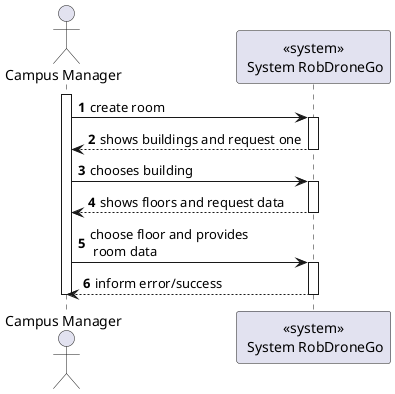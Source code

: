@startuml
autonumber

actor "Campus Manager" as usr

participant "<<system>>\n System RobDroneGo" as sys

activate usr
    usr -> sys : create room
    activate sys
        sys --> usr : shows buildings and request one
    deactivate sys

    usr -> sys : chooses building
    activate sys
        sys --> usr: shows floors and request data

    deactivate sys

    usr -> sys : choose floor and provides\n room data
    activate sys
    sys --> usr : inform error/success
    deactivate sys
deactivate usr

@enduml
